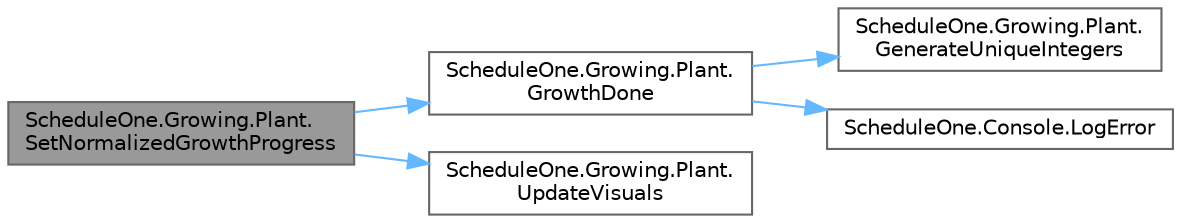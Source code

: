digraph "ScheduleOne.Growing.Plant.SetNormalizedGrowthProgress"
{
 // LATEX_PDF_SIZE
  bgcolor="transparent";
  edge [fontname=Helvetica,fontsize=10,labelfontname=Helvetica,labelfontsize=10];
  node [fontname=Helvetica,fontsize=10,shape=box,height=0.2,width=0.4];
  rankdir="LR";
  Node1 [id="Node000001",label="ScheduleOne.Growing.Plant.\lSetNormalizedGrowthProgress",height=0.2,width=0.4,color="gray40", fillcolor="grey60", style="filled", fontcolor="black",tooltip=" "];
  Node1 -> Node2 [id="edge1_Node000001_Node000002",color="steelblue1",style="solid",tooltip=" "];
  Node2 [id="Node000002",label="ScheduleOne.Growing.Plant.\lGrowthDone",height=0.2,width=0.4,color="grey40", fillcolor="white", style="filled",URL="$class_schedule_one_1_1_growing_1_1_plant.html#ac18665266c60783ded3f4c98aaf3f593",tooltip=" "];
  Node2 -> Node3 [id="edge2_Node000002_Node000003",color="steelblue1",style="solid",tooltip=" "];
  Node3 [id="Node000003",label="ScheduleOne.Growing.Plant.\lGenerateUniqueIntegers",height=0.2,width=0.4,color="grey40", fillcolor="white", style="filled",URL="$class_schedule_one_1_1_growing_1_1_plant.html#a3dcc15b36db332b934fd288d433cd791",tooltip=" "];
  Node2 -> Node4 [id="edge3_Node000002_Node000004",color="steelblue1",style="solid",tooltip=" "];
  Node4 [id="Node000004",label="ScheduleOne.Console.LogError",height=0.2,width=0.4,color="grey40", fillcolor="white", style="filled",URL="$class_schedule_one_1_1_console.html#af815c154f3082a5bf25f62c7cc93fad2",tooltip=" "];
  Node1 -> Node5 [id="edge4_Node000001_Node000005",color="steelblue1",style="solid",tooltip=" "];
  Node5 [id="Node000005",label="ScheduleOne.Growing.Plant.\lUpdateVisuals",height=0.2,width=0.4,color="grey40", fillcolor="white", style="filled",URL="$class_schedule_one_1_1_growing_1_1_plant.html#a4e929fea8a5ec3d231bb6568e272f38b",tooltip=" "];
}
